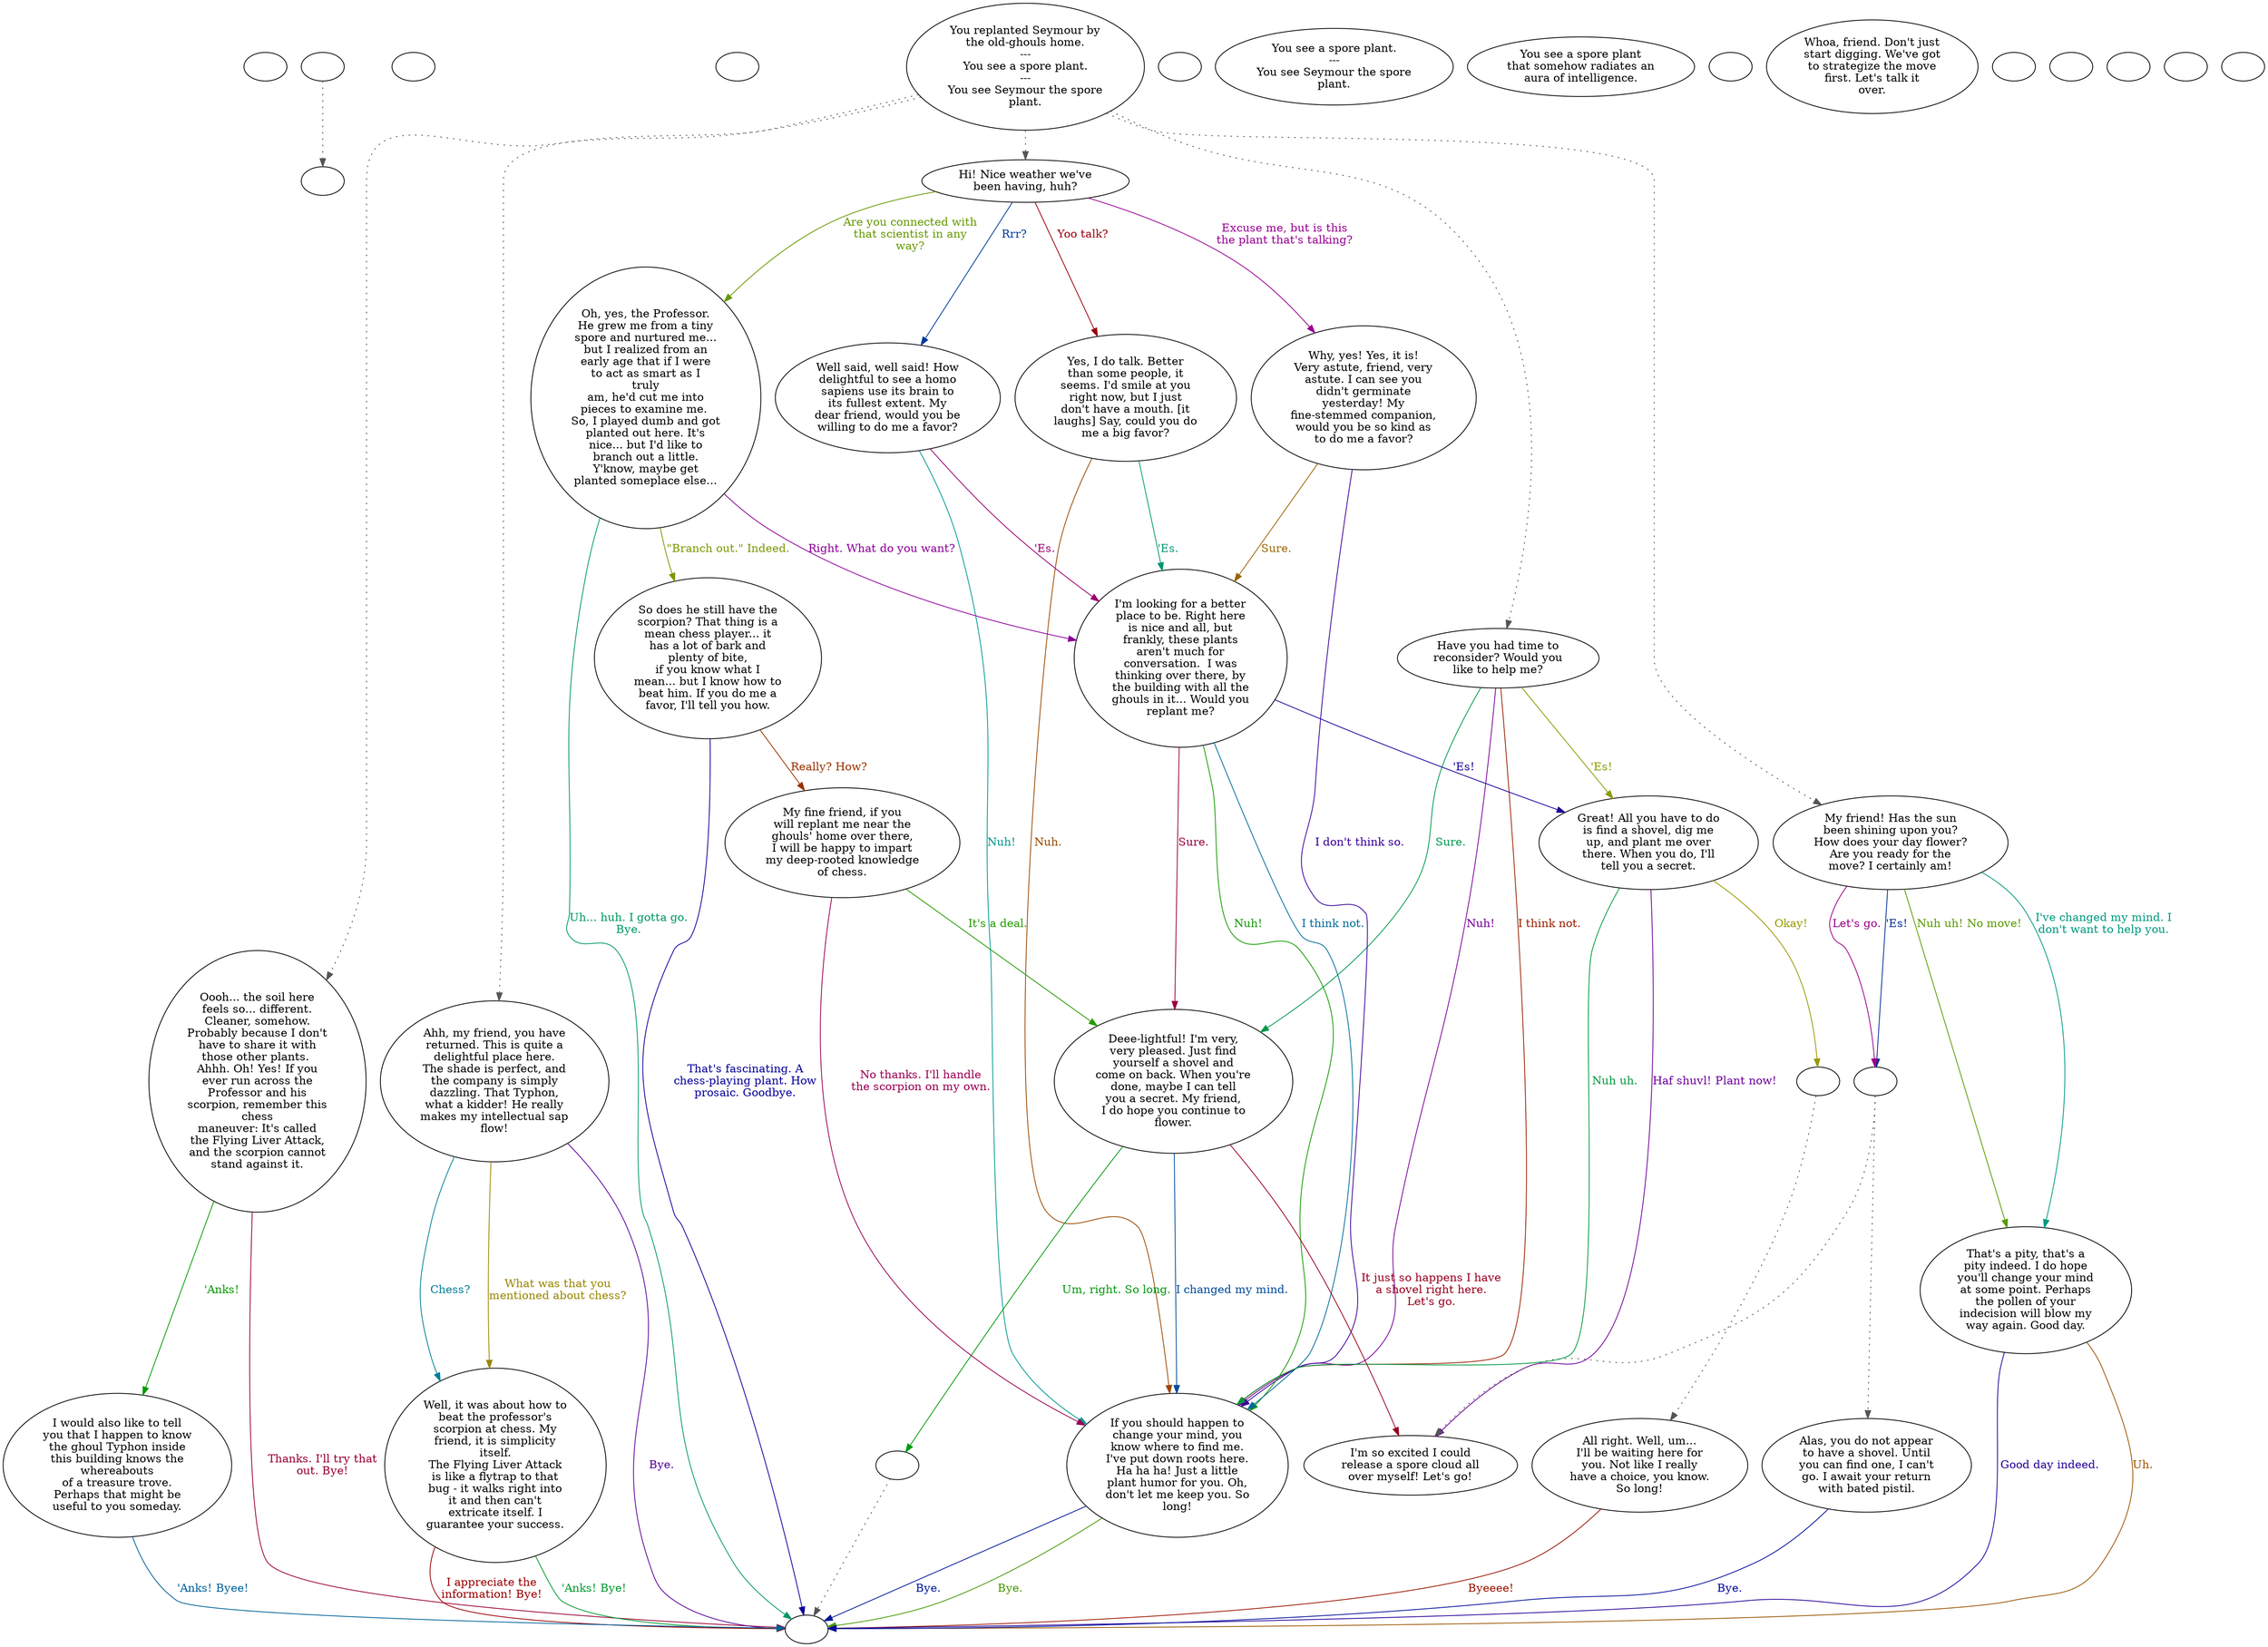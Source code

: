 digraph hcseymor {
  "checkPartyMembersNearDoor" [style=filled       fillcolor="#FFFFFF"       color="#000000"]
  "checkPartyMembersNearDoor" [label=""]
  "old_pickup_p_proc" [style=filled       fillcolor="#FFFFFF"       color="#000000"]
  "old_pickup_p_proc" [label=""]
  "pickup_p_proc" [style=filled       fillcolor="#FFFFFF"       color="#000000"]
  "pickup_p_proc" -> "old_pickup_p_proc" [style=dotted color="#555555"]
  "pickup_p_proc" [label=""]
  "start" [style=filled       fillcolor="#FFFFFF"       color="#000000"]
  "start" [label=""]
  "critter_p_proc" [style=filled       fillcolor="#FFFFFF"       color="#000000"]
  "critter_p_proc" [label=""]
  "talk_p_proc" [style=filled       fillcolor="#FFFFFF"       color="#000000"]
  "talk_p_proc" -> "Node018" [style=dotted color="#555555"]
  "talk_p_proc" -> "Node013" [style=dotted color="#555555"]
  "talk_p_proc" -> "Node015" [style=dotted color="#555555"]
  "talk_p_proc" -> "Node001" [style=dotted color="#555555"]
  "talk_p_proc" -> "Node020" [style=dotted color="#555555"]
  "talk_p_proc" [label="You replanted Seymour by\nthe old-ghouls home.\n---\nYou see a spore plant.\n---\nYou see Seymour the spore\nplant."]
  "destroy_p_proc" [style=filled       fillcolor="#FFFFFF"       color="#000000"]
  "destroy_p_proc" [label=""]
  "look_at_p_proc" [style=filled       fillcolor="#FFFFFF"       color="#000000"]
  "look_at_p_proc" [label="You see a spore plant.\n---\nYou see Seymour the spore\nplant."]
  "description_p_proc" [style=filled       fillcolor="#FFFFFF"       color="#000000"]
  "description_p_proc" [label="You see a spore plant\nthat somehow radiates an\naura of intelligence."]
  "use_skill_on_p_proc" [style=filled       fillcolor="#FFFFFF"       color="#000000"]
  "use_skill_on_p_proc" [label=""]
  "use_obj_on_p_proc" [style=filled       fillcolor="#FFFFFF"       color="#000000"]
  "use_obj_on_p_proc" [label="Whoa, friend. Don't just\nstart digging. We've got\nto strategize the move\nfirst. Let's talk it\nover."]
  "damage_p_proc" [style=filled       fillcolor="#FFFFFF"       color="#000000"]
  "damage_p_proc" [label=""]
  "map_enter_p_proc" [style=filled       fillcolor="#FFFFFF"       color="#000000"]
  "map_enter_p_proc" [label=""]
  "map_update_p_proc" [style=filled       fillcolor="#FFFFFF"       color="#000000"]
  "map_update_p_proc" [label=""]
  "timed_event_p_proc" [style=filled       fillcolor="#FFFFFF"       color="#000000"]
  "timed_event_p_proc" [label=""]
  "Node998" [style=filled       fillcolor="#FFFFFF"       color="#000000"]
  "Node998" [label=""]
  "Node999" [style=filled       fillcolor="#FFFFFF"       color="#000000"]
  "Node999" [label=""]
  "Node001" [style=filled       fillcolor="#FFFFFF"       color="#000000"]
  "Node001" [label="Hi! Nice weather we've\nbeen having, huh?"]
  "Node001" -> "Node002" [label="Yoo talk?" color="#99000C" fontcolor="#99000C"]
  "Node001" -> "Node007" [label="Rrr?" color="#003999" fontcolor="#003999"]
  "Node001" -> "Node010" [label="Are you connected with\nthat scientist in any\nway?" color="#659900" fontcolor="#659900"]
  "Node001" -> "Node008" [label="Excuse me, but is this\nthe plant that's talking?" color="#990092" fontcolor="#990092"]
  "Node002" [style=filled       fillcolor="#FFFFFF"       color="#000000"]
  "Node002" [label="Yes, I do talk. Better\nthan some people, it\nseems. I'd smile at you\nright now, but I just\ndon't have a mouth. [it\nlaughs] Say, could you do\nme a big favor?"]
  "Node002" -> "Node003" [label="'Es." color="#009973" fontcolor="#009973"]
  "Node002" -> "Node006" [label="Nuh." color="#994700" fontcolor="#994700"]
  "Node003" [style=filled       fillcolor="#FFFFFF"       color="#000000"]
  "Node003" [label="I'm looking for a better\nplace to be. Right here\nis nice and all, but\nfrankly, these plants\naren't much for\nconversation.  I was\nthinking over there, by\nthe building with all the\nghouls in it... Would you\nreplant me?"]
  "Node003" -> "Node004" [label="'Es!" color="#1A0099" fontcolor="#1A0099"]
  "Node003" -> "Node006" [label="Nuh!" color="#139900" fontcolor="#139900"]
  "Node003" -> "Node009" [label="Sure." color="#99003F" fontcolor="#99003F"]
  "Node003" -> "Node006" [label="I think not." color="#006C99" fontcolor="#006C99"]
  "Node004" [style=filled       fillcolor="#FFFFFF"       color="#000000"]
  "Node004" [label="Great! All you have to do\nis find a shovel, dig me\nup, and plant me over\nthere. When you do, I'll\ntell you a secret."]
  "Node004" -> "Node004a" [label="Okay!" color="#989900" fontcolor="#989900"]
  "Node004" -> "Node016" [label="Haf shuvl! Plant now!" color="#6D0099" fontcolor="#6D0099"]
  "Node004" -> "Node006" [label="Nuh uh." color="#009940" fontcolor="#009940"]
  "Node004a" [style=filled       fillcolor="#FFFFFF"       color="#000000"]
  "Node004a" -> "Node005" [style=dotted color="#555555"]
  "Node004a" [label=""]
  "Node005" [style=filled       fillcolor="#FFFFFF"       color="#000000"]
  "Node005" [label="All right. Well, um...\nI'll be waiting here for\nyou. Not like I really\nhave a choice, you know.\nSo long!"]
  "Node005" -> "Node999" [label="Byeeee!" color="#991400" fontcolor="#991400"]
  "Node006" [style=filled       fillcolor="#FFFFFF"       color="#000000"]
  "Node006" [label="If you should happen to\nchange your mind, you\nknow where to find me.\nI've put down roots here.\nHa ha ha! Just a little\nplant humor for you. Oh,\ndon't let me keep you. So\nlong!"]
  "Node006" -> "Node999" [label="Bye." color="#001999" fontcolor="#001999"]
  "Node006" -> "Node999" [label="Bye." color="#469900" fontcolor="#469900"]
  "Node007" [style=filled       fillcolor="#FFFFFF"       color="#000000"]
  "Node007" [label="Well said, well said! How\ndelightful to see a homo\nsapiens use its brain to\nits fullest extent. My\ndear friend, would you be\nwilling to do me a favor?"]
  "Node007" -> "Node003" [label="'Es." color="#990072" fontcolor="#990072"]
  "Node007" -> "Node006" [label="Nuh!" color="#009993" fontcolor="#009993"]
  "Node008" [style=filled       fillcolor="#FFFFFF"       color="#000000"]
  "Node008" [label="Why, yes! Yes, it is!\nVery astute, friend, very\nastute. I can see you\ndidn't germinate\nyesterday! My\nfine-stemmed companion,\nwould you be so kind as\nto do me a favor?"]
  "Node008" -> "Node003" [label="Sure." color="#996600" fontcolor="#996600"]
  "Node008" -> "Node006" [label="I don't think so." color="#3A0099" fontcolor="#3A0099"]
  "Node009" [style=filled       fillcolor="#FFFFFF"       color="#000000"]
  "Node009" [label="Deee-lightful! I'm very,\nvery pleased. Just find\nyourself a shovel and\ncome on back. When you're\ndone, maybe I can tell\nyou a secret. My friend,\nI do hope you continue to\nflower."]
  "Node009" -> "Node009a" [label="Um, right. So long." color="#00990D" fontcolor="#00990D"]
  "Node009" -> "Node016" [label="It just so happens I have\na shovel right here.\nLet's go." color="#990020" fontcolor="#990020"]
  "Node009" -> "Node006" [label="I changed my mind." color="#004C99" fontcolor="#004C99"]
  "Node009a" [style=filled       fillcolor="#FFFFFF"       color="#000000"]
  "Node009a" -> "Node999" [style=dotted color="#555555"]
  "Node009a" [label=""]
  "Node010" [style=filled       fillcolor="#FFFFFF"       color="#000000"]
  "Node010" [label="Oh, yes, the Professor.\nHe grew me from a tiny\nspore and nurtured me...\nbut I realized from an\nearly age that if I were\nto act as smart as I\ntruly\nam, he'd cut me into\npieces to examine me. \nSo, I played dumb and got\nplanted out here. It's\nnice... but I'd like to\nbranch out a little.\nY'know, maybe get\nplanted someplace else..."]
  "Node010" -> "Node011" [label="\"Branch out.\" Indeed." color="#799900" fontcolor="#799900"]
  "Node010" -> "Node003" [label="Right. What do you want?" color="#8D0099" fontcolor="#8D0099"]
  "Node010" -> "Node999" [label="Uh... huh. I gotta go.\nBye." color="#009960" fontcolor="#009960"]
  "Node011" [style=filled       fillcolor="#FFFFFF"       color="#000000"]
  "Node011" [label="So does he still have the\nscorpion? That thing is a\nmean chess player... it\nhas a lot of bark and\nplenty of bite,\nif you know what I\nmean... but I know how to\nbeat him. If you do me a\nfavor, I'll tell you how."]
  "Node011" -> "Node012" [label="Really? How?" color="#993300" fontcolor="#993300"]
  "Node011" -> "Node999" [label="That's fascinating. A\nchess-playing plant. How\nprosaic. Goodbye." color="#070099" fontcolor="#070099"]
  "Node012" [style=filled       fillcolor="#FFFFFF"       color="#000000"]
  "Node012" [label="My fine friend, if you\nwill replant me near the\nghouls' home over there,\nI will be happy to impart\nmy deep-rooted knowledge\nof chess."]
  "Node012" -> "Node009" [label="It's a deal." color="#269900" fontcolor="#269900"]
  "Node012" -> "Node006" [label="No thanks. I'll handle\nthe scorpion on my own." color="#990053" fontcolor="#990053"]
  "Node013" [style=filled       fillcolor="#FFFFFF"       color="#000000"]
  "Node013" [label="Ahh, my friend, you have\nreturned. This is quite a\ndelightful place here.\nThe shade is perfect, and\nthe company is simply\ndazzling. That Typhon,\nwhat a kidder! He really\nmakes my intellectual sap\nflow!"]
  "Node013" -> "Node014" [label="Chess?" color="#007F99" fontcolor="#007F99"]
  "Node013" -> "Node014" [label="What was that you\nmentioned about chess?" color="#998600" fontcolor="#998600"]
  "Node013" -> "Node999" [label="Bye." color="#590099" fontcolor="#590099"]
  "Node014" [style=filled       fillcolor="#FFFFFF"       color="#000000"]
  "Node014" [label="Well, it was about how to\nbeat the professor's\nscorpion at chess. My\nfriend, it is simplicity\nitself.\nThe Flying Liver Attack\nis like a flytrap to that\nbug - it walks right into\nit and then can't\nextricate itself. I\nguarantee your success."]
  "Node014" -> "Node999" [label="'Anks! Bye!" color="#00992D" fontcolor="#00992D"]
  "Node014" -> "Node999" [label="I appreciate the\ninformation! Bye!" color="#990000" fontcolor="#990000"]
  "Node015" [style=filled       fillcolor="#FFFFFF"       color="#000000"]
  "Node015" [label="My friend! Has the sun\nbeen shining upon you?\nHow does your day flower?\nAre you ready for the\nmove? I certainly am!"]
  "Node015" -> "Node015a" [label="'Es!" color="#002D99" fontcolor="#002D99"]
  "Node015" -> "Node017" [label="Nuh uh! No move!" color="#599900" fontcolor="#599900"]
  "Node015" -> "Node015a" [label="Let's go." color="#990086" fontcolor="#990086"]
  "Node015" -> "Node017" [label="I've changed my mind. I\ndon't want to help you." color="#00997F" fontcolor="#00997F"]
  "Node015a" [style=filled       fillcolor="#FFFFFF"       color="#000000"]
  "Node015a" -> "Node016" [style=dotted color="#555555"]
  "Node015a" -> "Node021" [style=dotted color="#555555"]
  "Node015a" [label=""]
  "Node016" [style=filled       fillcolor="#FFFFFF"       color="#000000"]
  "Node016" [label="I'm so excited I could\nrelease a spore cloud all\nover myself! Let's go!"]
  "Node017" [style=filled       fillcolor="#FFFFFF"       color="#000000"]
  "Node017" [label="That's a pity, that's a\npity indeed. I do hope\nyou'll change your mind\nat some point. Perhaps\nthe pollen of your\nindecision will blow my\nway again. Good day."]
  "Node017" -> "Node999" [label="Uh." color="#995300" fontcolor="#995300"]
  "Node017" -> "Node999" [label="Good day indeed." color="#260099" fontcolor="#260099"]
  "Node018" [style=filled       fillcolor="#FFFFFF"       color="#000000"]
  "Node018" [label="Oooh... the soil here\nfeels so... different.\nCleaner, somehow.\nProbably because I don't\nhave to share it with\nthose other plants. \nAhhh. Oh! Yes! If you\never run across the\nProfessor and his\nscorpion, remember this\nchess\nmaneuver: It's called\nthe Flying Liver Attack,\nand the scorpion cannot\nstand against it."]
  "Node018" -> "Node019" [label="'Anks!" color="#069900" fontcolor="#069900"]
  "Node018" -> "Node999" [label="Thanks. I'll try that\nout. Bye!" color="#990033" fontcolor="#990033"]
  "Node019" [style=filled       fillcolor="#FFFFFF"       color="#000000"]
  "Node019" [label="I would also like to tell\nyou that I happen to know\nthe ghoul Typhon inside\nthis building knows the\nwhereabouts\nof a treasure trove.\nPerhaps that might be\nuseful to you someday."]
  "Node019" -> "Node999" [label="'Anks! Byee!" color="#006099" fontcolor="#006099"]
  "Node020" [style=filled       fillcolor="#FFFFFF"       color="#000000"]
  "Node020" [label="Have you had time to\nreconsider? Would you\nlike to help me?"]
  "Node020" -> "Node004" [label="'Es!" color="#8C9900" fontcolor="#8C9900"]
  "Node020" -> "Node006" [label="Nuh!" color="#790099" fontcolor="#790099"]
  "Node020" -> "Node009" [label="Sure." color="#00994C" fontcolor="#00994C"]
  "Node020" -> "Node006" [label="I think not." color="#992000" fontcolor="#992000"]
  "Node021" [style=filled       fillcolor="#FFFFFF"       color="#000000"]
  "Node021" [label="Alas, you do not appear\nto have a shovel. Until\nyou can find one, I can't\ngo. I await your return\nwith bated pistil."]
  "Node021" -> "Node999" [label="Bye." color="#000D99" fontcolor="#000D99"]
}